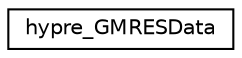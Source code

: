digraph "Graphical Class Hierarchy"
{
 // LATEX_PDF_SIZE
  edge [fontname="Helvetica",fontsize="10",labelfontname="Helvetica",labelfontsize="10"];
  node [fontname="Helvetica",fontsize="10",shape=record];
  rankdir="LR";
  Node0 [label="hypre_GMRESData",height=0.2,width=0.4,color="black", fillcolor="white", style="filled",URL="$structhypre___g_m_r_e_s_data.html",tooltip=" "];
}
